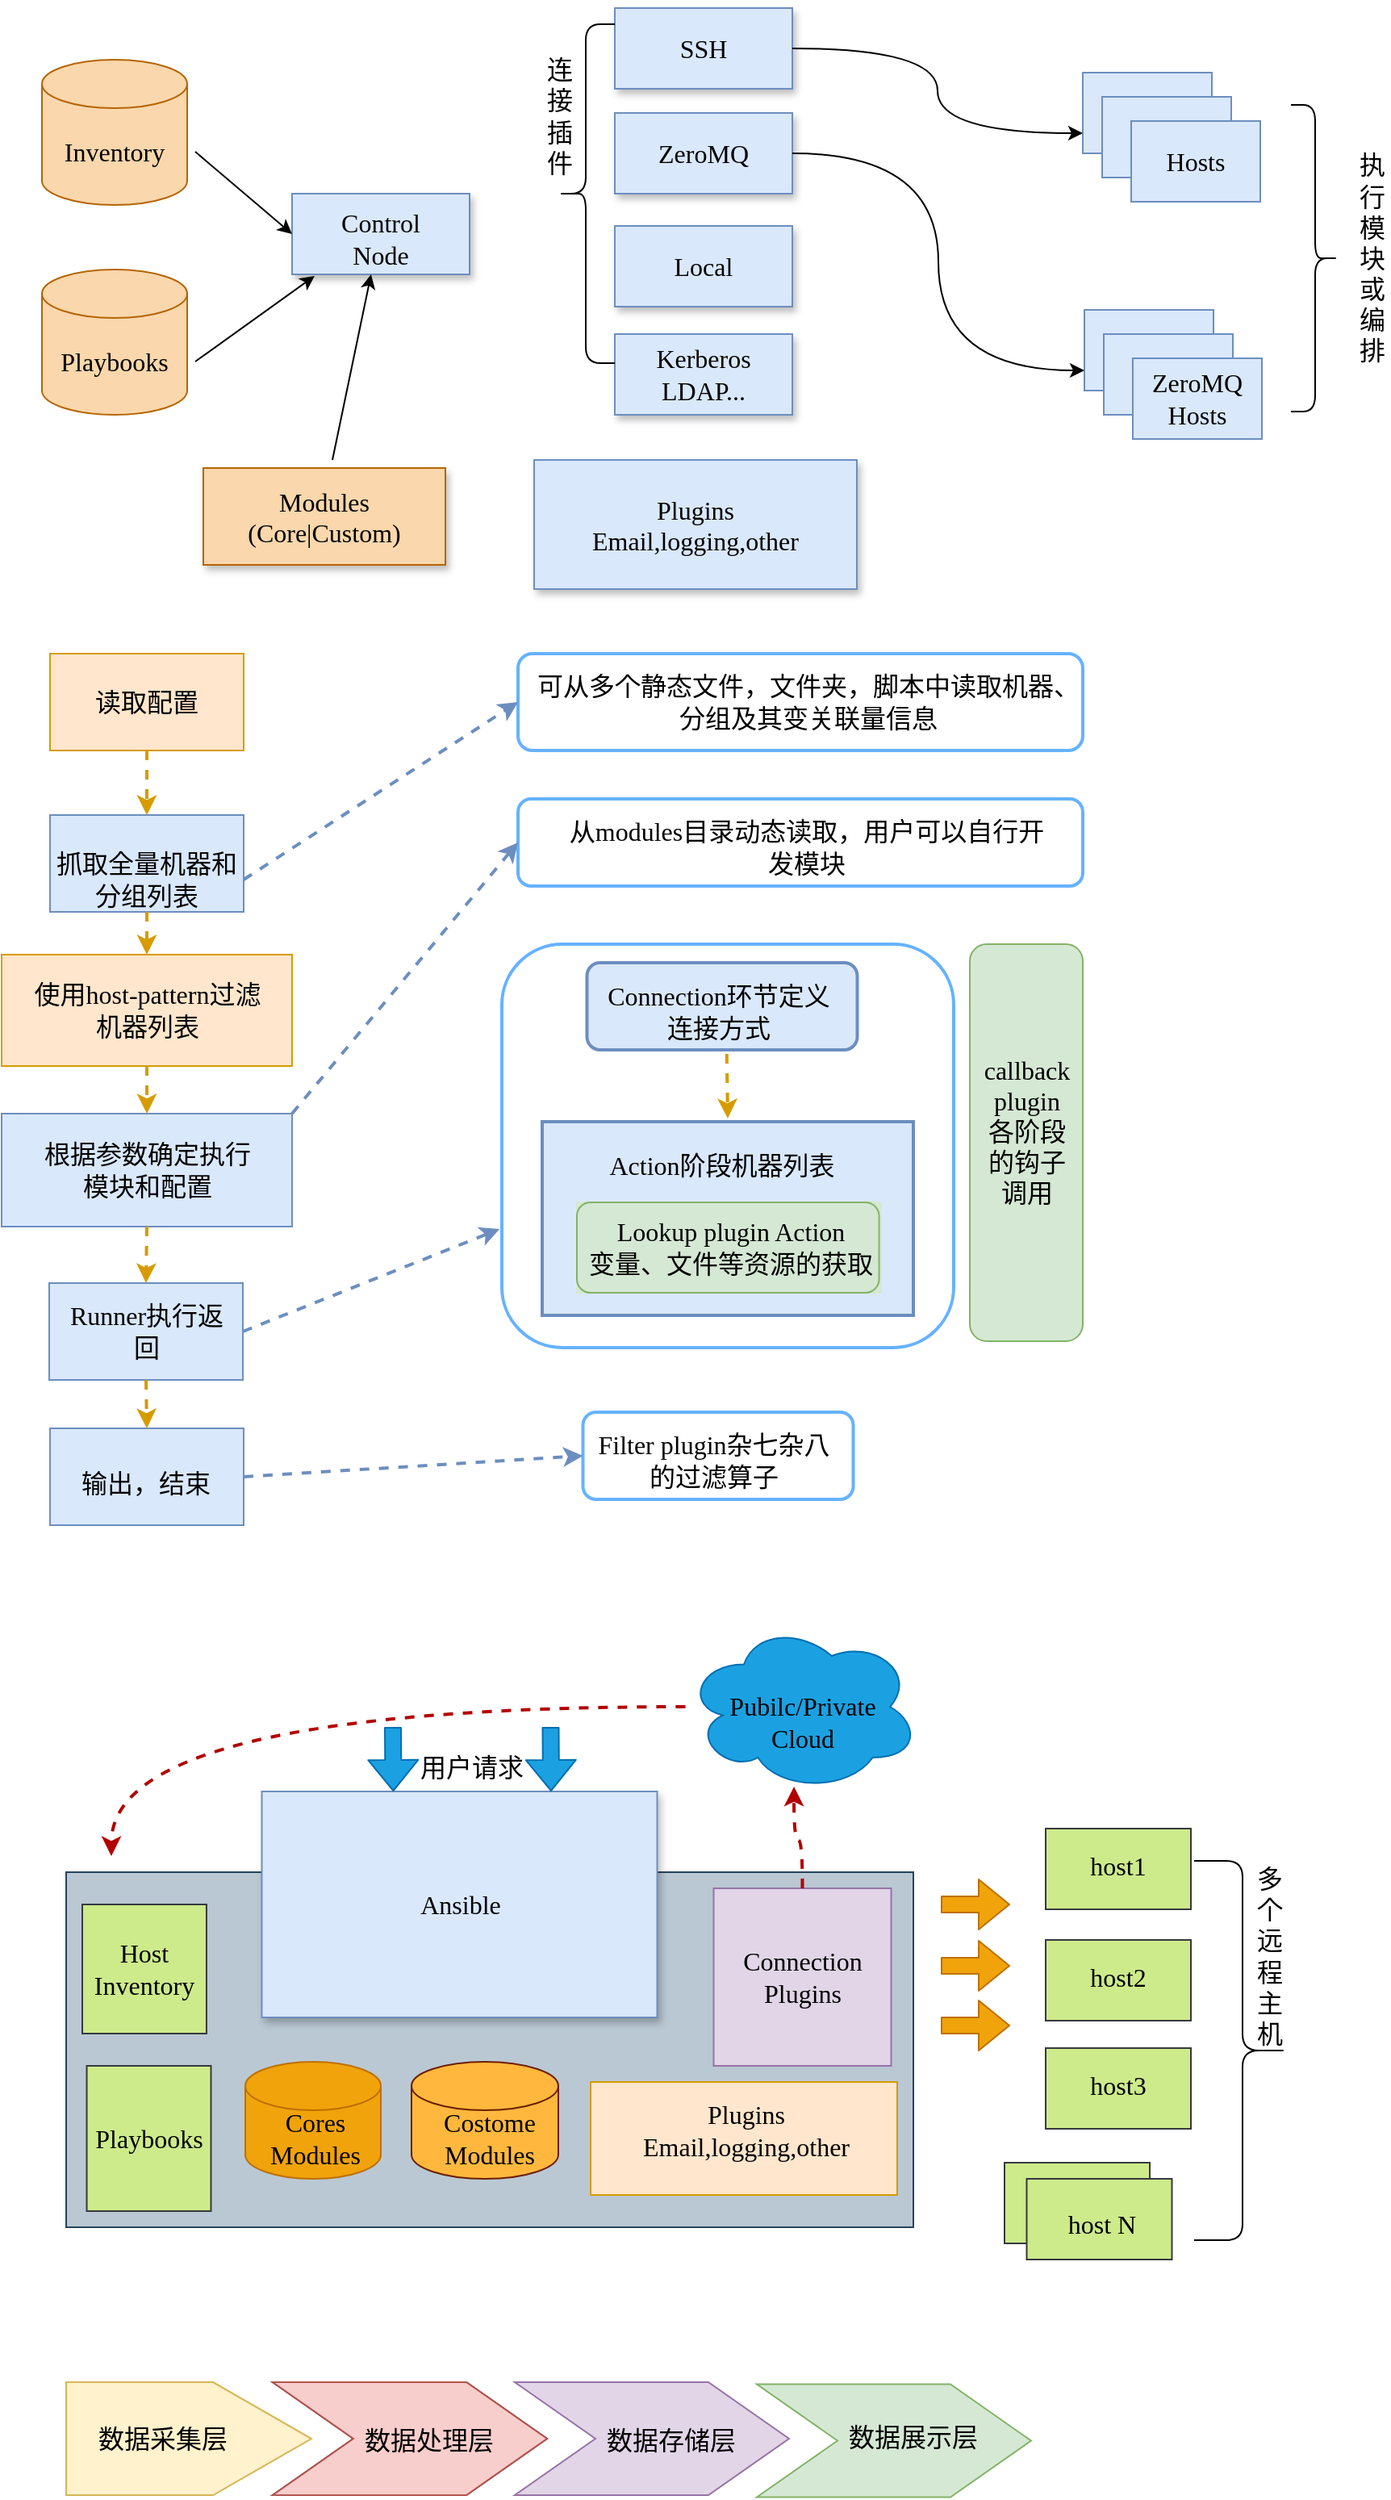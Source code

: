 <mxfile version="14.1.9" type="github">
  <diagram id="a67UG5sdM4cbgnvwOXtN" name="第 1 页">
    <mxGraphModel dx="1303" dy="1974" grid="1" gridSize="10" guides="1" tooltips="1" connect="1" arrows="1" fold="1" page="1" pageScale="1" pageWidth="827" pageHeight="1169" math="0" shadow="0">
      <root>
        <mxCell id="0" />
        <mxCell id="1" parent="0" />
        <mxCell id="unZ9kWCRVRVOXnhJh9XH-38" value="" style="group" vertex="1" connectable="0" parent="1">
          <mxGeometry x="40" y="-140" width="759" height="395" as="geometry" />
        </mxCell>
        <mxCell id="unZ9kWCRVRVOXnhJh9XH-1" value="" style="whiteSpace=wrap;html=1;fillColor=#bac8d3;strokeColor=#23445d;shadow=0;" vertex="1" parent="unZ9kWCRVRVOXnhJh9XH-38">
          <mxGeometry y="155" width="525" height="220" as="geometry" />
        </mxCell>
        <mxCell id="unZ9kWCRVRVOXnhJh9XH-2" value="" style="whiteSpace=wrap;html=1;fillColor=#dae8fc;strokeColor=#6c8ebf;shadow=1;" vertex="1" parent="unZ9kWCRVRVOXnhJh9XH-38">
          <mxGeometry x="121.25" y="105" width="245" height="140" as="geometry" />
        </mxCell>
        <mxCell id="unZ9kWCRVRVOXnhJh9XH-3" value="" style="whiteSpace=wrap;html=1;fillColor=#cdeb8b;strokeColor=#36393d;shadow=0;" vertex="1" parent="unZ9kWCRVRVOXnhJh9XH-38">
          <mxGeometry x="10" y="175" width="76.97" height="80" as="geometry" />
        </mxCell>
        <mxCell id="unZ9kWCRVRVOXnhJh9XH-4" value="" style="whiteSpace=wrap;html=1;fillColor=#cdeb8b;strokeColor=#36393d;shadow=0;" vertex="1" parent="unZ9kWCRVRVOXnhJh9XH-38">
          <mxGeometry x="12.77" y="275" width="76.97" height="90" as="geometry" />
        </mxCell>
        <mxCell id="unZ9kWCRVRVOXnhJh9XH-5" value="" style="whiteSpace=wrap;html=1;fillColor=#cdeb8b;strokeColor=#36393d;shadow=0;" vertex="1" parent="unZ9kWCRVRVOXnhJh9XH-38">
          <mxGeometry x="607" y="128" width="90" height="50" as="geometry" />
        </mxCell>
        <mxCell id="unZ9kWCRVRVOXnhJh9XH-7" value="" style="whiteSpace=wrap;html=1;fillColor=#e1d5e7;strokeColor=#9673a6;shadow=0;" vertex="1" parent="unZ9kWCRVRVOXnhJh9XH-38">
          <mxGeometry x="401.25" y="165" width="110" height="110" as="geometry" />
        </mxCell>
        <mxCell id="unZ9kWCRVRVOXnhJh9XH-8" value="" style="whiteSpace=wrap;html=1;fillColor=#ffe6cc;strokeColor=#d79b00;shadow=0;" vertex="1" parent="unZ9kWCRVRVOXnhJh9XH-38">
          <mxGeometry x="325" y="285" width="190" height="70" as="geometry" />
        </mxCell>
        <mxCell id="unZ9kWCRVRVOXnhJh9XH-9" value="" style="shape=cylinder3;whiteSpace=wrap;html=1;boundedLbl=1;backgroundOutline=1;size=15;fillColor=#f0a30a;strokeColor=#BD7000;fontColor=#ffffff;" vertex="1" parent="unZ9kWCRVRVOXnhJh9XH-38">
          <mxGeometry x="111" y="272.5" width="84" height="72.5" as="geometry" />
        </mxCell>
        <mxCell id="unZ9kWCRVRVOXnhJh9XH-10" value="" style="shape=cylinder3;whiteSpace=wrap;html=1;boundedLbl=1;backgroundOutline=1;size=15;strokeColor=#6D1F00;fontColor=#ffffff;fillColor=#FFB83D;" vertex="1" parent="unZ9kWCRVRVOXnhJh9XH-38">
          <mxGeometry x="214" y="272.5" width="91" height="72.5" as="geometry" />
        </mxCell>
        <mxCell id="unZ9kWCRVRVOXnhJh9XH-11" style="edgeStyle=orthogonalEdgeStyle;rounded=0;orthogonalLoop=1;jettySize=auto;html=1;fontFamily=Tahoma;fontSize=16;fontColor=#000000;curved=1;dashed=1;strokeWidth=2;fillColor=#e51400;strokeColor=#B20000;" edge="1" parent="unZ9kWCRVRVOXnhJh9XH-38" source="unZ9kWCRVRVOXnhJh9XH-12">
          <mxGeometry relative="1" as="geometry">
            <mxPoint x="385" y="58" as="sourcePoint" />
            <mxPoint x="28" y="145" as="targetPoint" />
            <Array as="points">
              <mxPoint x="28" y="53" />
            </Array>
          </mxGeometry>
        </mxCell>
        <mxCell id="unZ9kWCRVRVOXnhJh9XH-12" value="" style="ellipse;shape=cloud;whiteSpace=wrap;html=1;fillColor=#1ba1e2;strokeColor=#006EAF;fontColor=#ffffff;" vertex="1" parent="unZ9kWCRVRVOXnhJh9XH-38">
          <mxGeometry x="383.75" width="145" height="105" as="geometry" />
        </mxCell>
        <mxCell id="unZ9kWCRVRVOXnhJh9XH-6" style="edgeStyle=orthogonalEdgeStyle;curved=1;rounded=0;orthogonalLoop=1;jettySize=auto;html=1;exitX=0.5;exitY=0;exitDx=0;exitDy=0;entryX=0.464;entryY=0.971;entryDx=0;entryDy=0;entryPerimeter=0;dashed=1;strokeWidth=2;fontFamily=Tahoma;fontSize=16;fontColor=#000000;fillColor=#e51400;strokeColor=#B20000;" edge="1" parent="unZ9kWCRVRVOXnhJh9XH-38" source="unZ9kWCRVRVOXnhJh9XH-7" target="unZ9kWCRVRVOXnhJh9XH-12">
          <mxGeometry relative="1" as="geometry" />
        </mxCell>
        <mxCell id="unZ9kWCRVRVOXnhJh9XH-13" value="Ansible" style="text;html=1;strokeColor=none;fillColor=none;align=center;verticalAlign=middle;whiteSpace=wrap;fontFamily=Tahoma;fontSize=16;" vertex="1" parent="unZ9kWCRVRVOXnhJh9XH-38">
          <mxGeometry x="202.5" y="165" width="82.5" height="20" as="geometry" />
        </mxCell>
        <mxCell id="unZ9kWCRVRVOXnhJh9XH-14" value="&lt;div style=&quot;font-size: 16px;&quot;&gt;Connection&lt;/div&gt;&lt;div style=&quot;font-size: 16px;&quot;&gt;Plugins&lt;br style=&quot;font-size: 16px;&quot;&gt;&lt;/div&gt;" style="text;html=1;strokeColor=none;fillColor=none;align=center;verticalAlign=middle;whiteSpace=wrap;fontFamily=Tahoma;fontSize=16;" vertex="1" parent="unZ9kWCRVRVOXnhJh9XH-38">
          <mxGeometry x="415" y="210" width="82.5" height="20" as="geometry" />
        </mxCell>
        <mxCell id="unZ9kWCRVRVOXnhJh9XH-15" value="&lt;div style=&quot;font-size: 16px;&quot;&gt;Costome&lt;/div&gt;&lt;div style=&quot;font-size: 16px;&quot;&gt;Modules&lt;br style=&quot;font-size: 16px;&quot;&gt;&lt;/div&gt;" style="text;html=1;strokeColor=none;fillColor=none;align=center;verticalAlign=middle;whiteSpace=wrap;fontFamily=Tahoma;fontSize=16;" vertex="1" parent="unZ9kWCRVRVOXnhJh9XH-38">
          <mxGeometry x="221.25" y="310" width="82.5" height="20" as="geometry" />
        </mxCell>
        <mxCell id="unZ9kWCRVRVOXnhJh9XH-16" value="&lt;div&gt;Cores&lt;/div&gt;&lt;div&gt;Modules&lt;br&gt;&lt;/div&gt;" style="text;html=1;strokeColor=none;fillColor=none;align=center;verticalAlign=middle;whiteSpace=wrap;fontFamily=Tahoma;fontSize=16;" vertex="1" parent="unZ9kWCRVRVOXnhJh9XH-38">
          <mxGeometry x="112.75" y="310" width="82.5" height="20" as="geometry" />
        </mxCell>
        <mxCell id="unZ9kWCRVRVOXnhJh9XH-17" value="&lt;div&gt;Host&lt;/div&gt;&lt;div&gt;Inventory&lt;br&gt;&lt;/div&gt;" style="text;html=1;strokeColor=none;fillColor=none;align=center;verticalAlign=middle;whiteSpace=wrap;fontFamily=Tahoma;fontSize=16;" vertex="1" parent="unZ9kWCRVRVOXnhJh9XH-38">
          <mxGeometry x="7.24" y="205" width="82.5" height="20" as="geometry" />
        </mxCell>
        <mxCell id="unZ9kWCRVRVOXnhJh9XH-18" value="Playbooks" style="text;html=1;strokeColor=none;fillColor=none;align=center;verticalAlign=middle;whiteSpace=wrap;fontFamily=Tahoma;fontSize=16;" vertex="1" parent="unZ9kWCRVRVOXnhJh9XH-38">
          <mxGeometry x="9.5" y="310" width="82.5" height="20" as="geometry" />
        </mxCell>
        <mxCell id="unZ9kWCRVRVOXnhJh9XH-19" value="&lt;div&gt;Plugins&lt;/div&gt;&lt;div&gt;Email,logging,other&lt;br&gt;&lt;/div&gt;" style="text;html=1;strokeColor=none;fillColor=none;align=center;verticalAlign=middle;whiteSpace=wrap;fontFamily=Tahoma;fontSize=16;" vertex="1" parent="unZ9kWCRVRVOXnhJh9XH-38">
          <mxGeometry x="380" y="305" width="82.5" height="20" as="geometry" />
        </mxCell>
        <mxCell id="unZ9kWCRVRVOXnhJh9XH-20" value="host1" style="text;html=1;strokeColor=none;fillColor=none;align=center;verticalAlign=middle;whiteSpace=wrap;fontFamily=Tahoma;fontSize=16;" vertex="1" parent="unZ9kWCRVRVOXnhJh9XH-38">
          <mxGeometry x="617" y="138" width="70" height="25" as="geometry" />
        </mxCell>
        <mxCell id="unZ9kWCRVRVOXnhJh9XH-21" value="&lt;div&gt;Pubilc/Private&lt;/div&gt;&lt;div&gt;Cloud&lt;br&gt;&lt;/div&gt;" style="text;html=1;strokeColor=none;fillColor=none;align=center;verticalAlign=middle;whiteSpace=wrap;fontFamily=Tahoma;fontSize=16;" vertex="1" parent="unZ9kWCRVRVOXnhJh9XH-38">
          <mxGeometry x="415" y="51.5" width="82.5" height="20" as="geometry" />
        </mxCell>
        <mxCell id="unZ9kWCRVRVOXnhJh9XH-22" value="" style="curved=1;endArrow=classic;html=1;fontFamily=Tahoma;fontSize=16;fontColor=#000000;strokeColor=none;" edge="1" parent="unZ9kWCRVRVOXnhJh9XH-38">
          <mxGeometry width="50" height="50" relative="1" as="geometry">
            <mxPoint x="375.0" y="45" as="sourcePoint" />
            <mxPoint x="35" y="135" as="targetPoint" />
            <Array as="points">
              <mxPoint x="305" y="35" />
              <mxPoint x="165" y="55" />
            </Array>
          </mxGeometry>
        </mxCell>
        <mxCell id="unZ9kWCRVRVOXnhJh9XH-23" value="" style="whiteSpace=wrap;html=1;fillColor=#cdeb8b;strokeColor=#36393d;shadow=0;" vertex="1" parent="unZ9kWCRVRVOXnhJh9XH-38">
          <mxGeometry x="607" y="197" width="90" height="50" as="geometry" />
        </mxCell>
        <mxCell id="unZ9kWCRVRVOXnhJh9XH-24" value="host2" style="text;html=1;strokeColor=none;fillColor=none;align=center;verticalAlign=middle;whiteSpace=wrap;fontFamily=Tahoma;fontSize=16;" vertex="1" parent="unZ9kWCRVRVOXnhJh9XH-38">
          <mxGeometry x="617" y="207" width="70" height="25" as="geometry" />
        </mxCell>
        <mxCell id="unZ9kWCRVRVOXnhJh9XH-25" value="" style="whiteSpace=wrap;html=1;fillColor=#cdeb8b;strokeColor=#36393d;shadow=0;" vertex="1" parent="unZ9kWCRVRVOXnhJh9XH-38">
          <mxGeometry x="607" y="264" width="90" height="50" as="geometry" />
        </mxCell>
        <mxCell id="unZ9kWCRVRVOXnhJh9XH-26" value="host3" style="text;html=1;strokeColor=none;fillColor=none;align=center;verticalAlign=middle;whiteSpace=wrap;fontFamily=Tahoma;fontSize=16;" vertex="1" parent="unZ9kWCRVRVOXnhJh9XH-38">
          <mxGeometry x="617" y="274" width="70" height="25" as="geometry" />
        </mxCell>
        <mxCell id="unZ9kWCRVRVOXnhJh9XH-27" value="" style="whiteSpace=wrap;html=1;fillColor=#cdeb8b;strokeColor=#36393d;shadow=0;" vertex="1" parent="unZ9kWCRVRVOXnhJh9XH-38">
          <mxGeometry x="581.5" y="335" width="90" height="50" as="geometry" />
        </mxCell>
        <mxCell id="unZ9kWCRVRVOXnhJh9XH-28" value="" style="whiteSpace=wrap;html=1;fillColor=#cdeb8b;strokeColor=#36393d;shadow=0;" vertex="1" parent="unZ9kWCRVRVOXnhJh9XH-38">
          <mxGeometry x="595.25" y="345" width="90" height="50" as="geometry" />
        </mxCell>
        <mxCell id="unZ9kWCRVRVOXnhJh9XH-29" value="host N" style="text;html=1;strokeColor=none;fillColor=none;align=center;verticalAlign=middle;whiteSpace=wrap;fontFamily=Tahoma;fontSize=16;" vertex="1" parent="unZ9kWCRVRVOXnhJh9XH-38">
          <mxGeometry x="607" y="360" width="70" height="25" as="geometry" />
        </mxCell>
        <mxCell id="unZ9kWCRVRVOXnhJh9XH-30" value="" style="shape=flexArrow;endArrow=classic;html=1;strokeWidth=1;fontFamily=Tahoma;fontSize=16;fontColor=#000000;fillColor=#1ba1e2;strokeColor=#006EAF;" edge="1" parent="unZ9kWCRVRVOXnhJh9XH-38">
          <mxGeometry width="50" height="50" relative="1" as="geometry">
            <mxPoint x="202.5" y="65" as="sourcePoint" />
            <mxPoint x="202.75" y="105" as="targetPoint" />
          </mxGeometry>
        </mxCell>
        <mxCell id="unZ9kWCRVRVOXnhJh9XH-31" value="" style="shape=flexArrow;endArrow=classic;html=1;strokeWidth=1;fontFamily=Tahoma;fontSize=16;fontColor=#000000;fillColor=#1ba1e2;strokeColor=#006EAF;" edge="1" parent="unZ9kWCRVRVOXnhJh9XH-38">
          <mxGeometry width="50" height="50" relative="1" as="geometry">
            <mxPoint x="300.25" y="65" as="sourcePoint" />
            <mxPoint x="300.5" y="105" as="targetPoint" />
          </mxGeometry>
        </mxCell>
        <mxCell id="unZ9kWCRVRVOXnhJh9XH-32" value="用户请求" style="text;html=1;strokeColor=none;fillColor=none;align=center;verticalAlign=middle;whiteSpace=wrap;fontFamily=Verdana;fontSize=16;" vertex="1" parent="unZ9kWCRVRVOXnhJh9XH-38">
          <mxGeometry x="210" y="80" width="82.5" height="20" as="geometry" />
        </mxCell>
        <mxCell id="unZ9kWCRVRVOXnhJh9XH-33" value="" style="shape=flexArrow;endArrow=classic;html=1;strokeWidth=1;fontFamily=Tahoma;fontSize=16;fontColor=#000000;fillColor=#f0a30a;strokeColor=#BD7000;" edge="1" parent="unZ9kWCRVRVOXnhJh9XH-38">
          <mxGeometry width="50" height="50" relative="1" as="geometry">
            <mxPoint x="542" y="175" as="sourcePoint" />
            <mxPoint x="585.0" y="175" as="targetPoint" />
          </mxGeometry>
        </mxCell>
        <mxCell id="unZ9kWCRVRVOXnhJh9XH-34" value="" style="shape=flexArrow;endArrow=classic;html=1;strokeWidth=1;fontFamily=Tahoma;fontSize=16;fontColor=#000000;fillColor=#f0a30a;strokeColor=#BD7000;" edge="1" parent="unZ9kWCRVRVOXnhJh9XH-38">
          <mxGeometry width="50" height="50" relative="1" as="geometry">
            <mxPoint x="542" y="250" as="sourcePoint" />
            <mxPoint x="585.0" y="250" as="targetPoint" />
          </mxGeometry>
        </mxCell>
        <mxCell id="unZ9kWCRVRVOXnhJh9XH-35" value="" style="shape=flexArrow;endArrow=classic;html=1;strokeWidth=1;fontFamily=Tahoma;fontSize=16;fontColor=#000000;fillColor=#f0a30a;strokeColor=#BD7000;" edge="1" parent="unZ9kWCRVRVOXnhJh9XH-38">
          <mxGeometry width="50" height="50" relative="1" as="geometry">
            <mxPoint x="542" y="213" as="sourcePoint" />
            <mxPoint x="585.0" y="213" as="targetPoint" />
          </mxGeometry>
        </mxCell>
        <mxCell id="unZ9kWCRVRVOXnhJh9XH-36" value="" style="shape=curlyBracket;whiteSpace=wrap;html=1;rounded=1;fillColor=#FF8000;fontFamily=Verdana;fontSize=16;fontColor=#000000;shadow=0;direction=west;" vertex="1" parent="unZ9kWCRVRVOXnhJh9XH-38">
          <mxGeometry x="699" y="148" width="60" height="235" as="geometry" />
        </mxCell>
        <mxCell id="unZ9kWCRVRVOXnhJh9XH-37" value="多个远程主机" style="text;html=1;strokeColor=none;fillColor=none;align=center;verticalAlign=middle;whiteSpace=wrap;fontFamily=Tahoma;fontSize=16;" vertex="1" parent="unZ9kWCRVRVOXnhJh9XH-38">
          <mxGeometry x="736" y="139" width="20" height="135" as="geometry" />
        </mxCell>
        <mxCell id="unZ9kWCRVRVOXnhJh9XH-49" value="" style="group" vertex="1" connectable="0" parent="1">
          <mxGeometry x="40" y="331.01" width="597.98" height="71.25" as="geometry" />
        </mxCell>
        <mxCell id="unZ9kWCRVRVOXnhJh9XH-39" value="" style="shape=step;perimeter=stepPerimeter;whiteSpace=wrap;html=1;fixedSize=1;size=50;" vertex="1" parent="unZ9kWCRVRVOXnhJh9XH-49">
          <mxGeometry x="127.98" width="170" height="70" as="geometry" />
        </mxCell>
        <mxCell id="unZ9kWCRVRVOXnhJh9XH-40" value="" style="shape=offPageConnector;whiteSpace=wrap;html=1;rotation=-90;align=left;size=0.401;labelBackgroundColor=#ffffff;fillColor=#fff2cc;strokeColor=#d6b656;" vertex="1" parent="unZ9kWCRVRVOXnhJh9XH-49">
          <mxGeometry x="41.01" y="-41.01" width="70" height="152.02" as="geometry" />
        </mxCell>
        <mxCell id="unZ9kWCRVRVOXnhJh9XH-41" value="&lt;font style=&quot;font-size: 16px&quot;&gt;&lt;span&gt;数据采集层&lt;/span&gt;&lt;/font&gt;" style="text;html=1;strokeColor=none;fillColor=none;align=center;verticalAlign=middle;whiteSpace=wrap;fontFamily=Comic Sans MS;fontSize=18;" vertex="1" parent="unZ9kWCRVRVOXnhJh9XH-49">
          <mxGeometry x="15.48" y="22.5" width="90" height="25" as="geometry" />
        </mxCell>
        <mxCell id="unZ9kWCRVRVOXnhJh9XH-42" value="&lt;font style=&quot;font-size: 16px&quot;&gt;&lt;span&gt;数据处理层&lt;/span&gt;&lt;/font&gt;" style="text;html=1;strokeColor=none;fillColor=none;align=center;verticalAlign=middle;whiteSpace=wrap;fontFamily=Comic Sans MS;fontSize=18;" vertex="1" parent="unZ9kWCRVRVOXnhJh9XH-49">
          <mxGeometry x="175.48" y="22.5" width="100" height="27.5" as="geometry" />
        </mxCell>
        <mxCell id="unZ9kWCRVRVOXnhJh9XH-43" value="" style="shape=step;perimeter=stepPerimeter;whiteSpace=wrap;html=1;fixedSize=1;size=50;fillColor=#f8cecc;strokeColor=#b85450;" vertex="1" parent="unZ9kWCRVRVOXnhJh9XH-49">
          <mxGeometry x="127.98" width="170" height="70" as="geometry" />
        </mxCell>
        <mxCell id="unZ9kWCRVRVOXnhJh9XH-44" value="&lt;font style=&quot;font-size: 16px&quot;&gt;&lt;span&gt;数据处理层&lt;/span&gt;&lt;/font&gt;" style="text;html=1;strokeColor=none;fillColor=none;align=center;verticalAlign=middle;whiteSpace=wrap;fontFamily=Comic Sans MS;fontSize=18;" vertex="1" parent="unZ9kWCRVRVOXnhJh9XH-49">
          <mxGeometry x="175.48" y="22.5" width="100" height="27.5" as="geometry" />
        </mxCell>
        <mxCell id="unZ9kWCRVRVOXnhJh9XH-45" value="" style="shape=step;perimeter=stepPerimeter;whiteSpace=wrap;html=1;fixedSize=1;size=50;fillColor=#e1d5e7;strokeColor=#9673a6;" vertex="1" parent="unZ9kWCRVRVOXnhJh9XH-49">
          <mxGeometry x="277.98" width="170" height="70" as="geometry" />
        </mxCell>
        <mxCell id="unZ9kWCRVRVOXnhJh9XH-46" value="&lt;font style=&quot;font-size: 16px&quot;&gt;&lt;span&gt;数据存储层&lt;/span&gt;&lt;/font&gt;" style="text;html=1;strokeColor=none;fillColor=none;align=center;verticalAlign=middle;whiteSpace=wrap;fontFamily=Comic Sans MS;fontSize=18;" vertex="1" parent="unZ9kWCRVRVOXnhJh9XH-49">
          <mxGeometry x="325.48" y="22.5" width="100" height="27.5" as="geometry" />
        </mxCell>
        <mxCell id="unZ9kWCRVRVOXnhJh9XH-47" value="" style="shape=step;perimeter=stepPerimeter;whiteSpace=wrap;html=1;fixedSize=1;size=50;fillColor=#d5e8d4;strokeColor=#82b366;" vertex="1" parent="unZ9kWCRVRVOXnhJh9XH-49">
          <mxGeometry x="427.98" y="1.25" width="170" height="70" as="geometry" />
        </mxCell>
        <mxCell id="unZ9kWCRVRVOXnhJh9XH-48" value="&lt;font style=&quot;font-size: 16px&quot;&gt;&lt;span&gt;数据展示层&lt;/span&gt;&lt;/font&gt;" style="text;html=1;strokeColor=none;fillColor=none;align=center;verticalAlign=middle;whiteSpace=wrap;fontFamily=Comic Sans MS;fontSize=18;" vertex="1" parent="unZ9kWCRVRVOXnhJh9XH-49">
          <mxGeometry x="475.48" y="20" width="100" height="27.5" as="geometry" />
        </mxCell>
        <mxCell id="unZ9kWCRVRVOXnhJh9XH-123" value="" style="group" vertex="1" connectable="0" parent="1">
          <mxGeometry x="20" y="-1140" width="840" height="360" as="geometry" />
        </mxCell>
        <mxCell id="unZ9kWCRVRVOXnhJh9XH-86" value="" style="rounded=0;whiteSpace=wrap;html=1;shadow=1;fillColor=#dae8fc;fontFamily=Verdana;fontSize=16;strokeColor=#6c8ebf;" vertex="1" parent="unZ9kWCRVRVOXnhJh9XH-123">
          <mxGeometry x="310" y="280" width="200" height="80" as="geometry" />
        </mxCell>
        <mxCell id="unZ9kWCRVRVOXnhJh9XH-87" value="" style="shape=cylinder3;whiteSpace=wrap;html=1;boundedLbl=1;backgroundOutline=1;size=15;shadow=0;fillColor=#fad7ac;fontFamily=Verdana;fontSize=16;strokeColor=#b46504;" vertex="1" parent="unZ9kWCRVRVOXnhJh9XH-123">
          <mxGeometry x="5" y="162" width="90" height="90" as="geometry" />
        </mxCell>
        <mxCell id="unZ9kWCRVRVOXnhJh9XH-88" value="Inventory" style="text;html=1;strokeColor=none;fillColor=none;align=center;verticalAlign=middle;whiteSpace=wrap;rounded=0;shadow=1;fontFamily=Verdana;fontSize=16;fontColor=#000000;" vertex="1" parent="unZ9kWCRVRVOXnhJh9XH-123">
          <mxGeometry y="72" width="100" height="34" as="geometry" />
        </mxCell>
        <mxCell id="unZ9kWCRVRVOXnhJh9XH-89" value="" style="shape=cylinder3;whiteSpace=wrap;html=1;boundedLbl=1;backgroundOutline=1;size=15;shadow=0;fillColor=#fad7ac;fontFamily=Verdana;fontSize=16;strokeColor=#b46504;" vertex="1" parent="unZ9kWCRVRVOXnhJh9XH-123">
          <mxGeometry x="5" y="32" width="90" height="90" as="geometry" />
        </mxCell>
        <mxCell id="unZ9kWCRVRVOXnhJh9XH-91" value="Playbooks" style="text;html=1;strokeColor=none;fillColor=none;align=center;verticalAlign=middle;whiteSpace=wrap;rounded=0;shadow=0;fontFamily=Verdana;fontSize=16;fontColor=#000000;" vertex="1" parent="unZ9kWCRVRVOXnhJh9XH-123">
          <mxGeometry y="202" width="100" height="34" as="geometry" />
        </mxCell>
        <mxCell id="unZ9kWCRVRVOXnhJh9XH-93" value="Inventory" style="text;html=1;strokeColor=none;fillColor=none;align=center;verticalAlign=middle;whiteSpace=wrap;rounded=0;shadow=1;fontFamily=Verdana;fontSize=16;fontColor=#000000;" vertex="1" parent="unZ9kWCRVRVOXnhJh9XH-123">
          <mxGeometry y="72" width="100" height="34" as="geometry" />
        </mxCell>
        <mxCell id="unZ9kWCRVRVOXnhJh9XH-94" value="" style="rounded=0;whiteSpace=wrap;html=1;shadow=1;fillColor=#dae8fc;fontFamily=Verdana;fontSize=16;strokeColor=#6c8ebf;" vertex="1" parent="unZ9kWCRVRVOXnhJh9XH-123">
          <mxGeometry x="160" y="115" width="110" height="50" as="geometry" />
        </mxCell>
        <mxCell id="unZ9kWCRVRVOXnhJh9XH-90" style="edgeStyle=none;rounded=0;orthogonalLoop=1;jettySize=auto;html=1;exitX=1;exitY=0.5;exitDx=0;exitDy=0;entryX=0.127;entryY=1.02;entryDx=0;entryDy=0;entryPerimeter=0;strokeWidth=1;fontFamily=Verdana;fontSize=16;fontColor=#000000;" edge="1" parent="unZ9kWCRVRVOXnhJh9XH-123" source="unZ9kWCRVRVOXnhJh9XH-91" target="unZ9kWCRVRVOXnhJh9XH-94">
          <mxGeometry relative="1" as="geometry" />
        </mxCell>
        <mxCell id="unZ9kWCRVRVOXnhJh9XH-92" style="rounded=0;orthogonalLoop=1;jettySize=auto;html=1;exitX=1;exitY=0.5;exitDx=0;exitDy=0;entryX=0;entryY=0.5;entryDx=0;entryDy=0;strokeWidth=1;fontFamily=Verdana;fontSize=16;fontColor=#000000;" edge="1" parent="unZ9kWCRVRVOXnhJh9XH-123" source="unZ9kWCRVRVOXnhJh9XH-93" target="unZ9kWCRVRVOXnhJh9XH-94">
          <mxGeometry relative="1" as="geometry" />
        </mxCell>
        <mxCell id="unZ9kWCRVRVOXnhJh9XH-95" value="Control Node" style="text;html=1;strokeColor=none;fillColor=none;align=center;verticalAlign=middle;whiteSpace=wrap;rounded=0;shadow=1;fontFamily=Verdana;fontSize=16;fontColor=#000000;" vertex="1" parent="unZ9kWCRVRVOXnhJh9XH-123">
          <mxGeometry x="187" y="135" width="56" height="15" as="geometry" />
        </mxCell>
        <mxCell id="unZ9kWCRVRVOXnhJh9XH-97" value="" style="rounded=0;whiteSpace=wrap;html=1;shadow=1;fillColor=#dae8fc;fontFamily=Verdana;fontSize=16;strokeColor=#6c8ebf;" vertex="1" parent="unZ9kWCRVRVOXnhJh9XH-123">
          <mxGeometry x="360" width="110" height="50" as="geometry" />
        </mxCell>
        <mxCell id="unZ9kWCRVRVOXnhJh9XH-98" value="SSH" style="text;html=1;strokeColor=none;fillColor=none;align=center;verticalAlign=middle;whiteSpace=wrap;rounded=0;shadow=1;fontFamily=Verdana;fontSize=16;fontColor=#000000;" vertex="1" parent="unZ9kWCRVRVOXnhJh9XH-123">
          <mxGeometry x="387" y="15" width="56" height="20" as="geometry" />
        </mxCell>
        <mxCell id="unZ9kWCRVRVOXnhJh9XH-100" value="" style="rounded=0;whiteSpace=wrap;html=1;shadow=1;fillColor=#dae8fc;fontFamily=Verdana;fontSize=16;strokeColor=#6c8ebf;" vertex="1" parent="unZ9kWCRVRVOXnhJh9XH-123">
          <mxGeometry x="360" y="65" width="110" height="50" as="geometry" />
        </mxCell>
        <mxCell id="unZ9kWCRVRVOXnhJh9XH-101" value="ZeroMQ" style="text;html=1;strokeColor=none;fillColor=none;align=center;verticalAlign=middle;whiteSpace=wrap;rounded=0;shadow=1;fontFamily=Verdana;fontSize=16;fontColor=#000000;" vertex="1" parent="unZ9kWCRVRVOXnhJh9XH-123">
          <mxGeometry x="387" y="80" width="56" height="20" as="geometry" />
        </mxCell>
        <mxCell id="unZ9kWCRVRVOXnhJh9XH-102" value="" style="rounded=0;whiteSpace=wrap;html=1;shadow=1;fillColor=#dae8fc;fontFamily=Verdana;fontSize=16;strokeColor=#6c8ebf;" vertex="1" parent="unZ9kWCRVRVOXnhJh9XH-123">
          <mxGeometry x="360" y="135" width="110" height="50" as="geometry" />
        </mxCell>
        <mxCell id="unZ9kWCRVRVOXnhJh9XH-103" value="Local" style="text;html=1;strokeColor=none;fillColor=none;align=center;verticalAlign=middle;whiteSpace=wrap;rounded=0;shadow=1;fontFamily=Verdana;fontSize=16;fontColor=#000000;" vertex="1" parent="unZ9kWCRVRVOXnhJh9XH-123">
          <mxGeometry x="387" y="150" width="56" height="20" as="geometry" />
        </mxCell>
        <mxCell id="unZ9kWCRVRVOXnhJh9XH-104" value="" style="rounded=0;whiteSpace=wrap;html=1;shadow=1;fillColor=#dae8fc;fontFamily=Verdana;fontSize=16;strokeColor=#6c8ebf;" vertex="1" parent="unZ9kWCRVRVOXnhJh9XH-123">
          <mxGeometry x="360" y="202" width="110" height="50" as="geometry" />
        </mxCell>
        <mxCell id="unZ9kWCRVRVOXnhJh9XH-105" value="&lt;div&gt;Kerberos&lt;/div&gt;&lt;div&gt;LDAP...&lt;br&gt;&lt;/div&gt;" style="text;html=1;strokeColor=none;fillColor=none;align=center;verticalAlign=middle;whiteSpace=wrap;rounded=0;shadow=1;fontFamily=Verdana;fontSize=16;fontColor=#000000;" vertex="1" parent="unZ9kWCRVRVOXnhJh9XH-123">
          <mxGeometry x="387" y="217" width="56" height="20" as="geometry" />
        </mxCell>
        <mxCell id="unZ9kWCRVRVOXnhJh9XH-106" value="&lt;div align=&quot;center&quot;&gt;Plugins&lt;/div&gt;&lt;div align=&quot;center&quot;&gt;Email,logging,other&lt;br&gt;&lt;/div&gt;" style="text;whiteSpace=wrap;html=1;fontSize=16;fontFamily=Verdana;fontColor=#000000;align=center;" vertex="1" parent="unZ9kWCRVRVOXnhJh9XH-123">
          <mxGeometry x="320" y="295" width="180" height="50" as="geometry" />
        </mxCell>
        <mxCell id="unZ9kWCRVRVOXnhJh9XH-107" value="" style="rounded=0;whiteSpace=wrap;html=1;shadow=0;fillColor=#dae8fc;fontFamily=Verdana;fontSize=16;strokeColor=#6c8ebf;" vertex="1" parent="unZ9kWCRVRVOXnhJh9XH-123">
          <mxGeometry x="650" y="40" width="80" height="50" as="geometry" />
        </mxCell>
        <mxCell id="unZ9kWCRVRVOXnhJh9XH-96" style="edgeStyle=orthogonalEdgeStyle;curved=1;rounded=0;orthogonalLoop=1;jettySize=auto;html=1;exitX=1;exitY=0.5;exitDx=0;exitDy=0;entryX=0;entryY=0.75;entryDx=0;entryDy=0;strokeWidth=1;fontFamily=Verdana;fontSize=16;fontColor=#000000;" edge="1" parent="unZ9kWCRVRVOXnhJh9XH-123" source="unZ9kWCRVRVOXnhJh9XH-97" target="unZ9kWCRVRVOXnhJh9XH-107">
          <mxGeometry relative="1" as="geometry" />
        </mxCell>
        <mxCell id="unZ9kWCRVRVOXnhJh9XH-108" value="" style="rounded=0;whiteSpace=wrap;html=1;shadow=0;fillColor=#dae8fc;fontFamily=Verdana;fontSize=16;strokeColor=#6c8ebf;" vertex="1" parent="unZ9kWCRVRVOXnhJh9XH-123">
          <mxGeometry x="662" y="55" width="80" height="50" as="geometry" />
        </mxCell>
        <mxCell id="unZ9kWCRVRVOXnhJh9XH-109" value="" style="rounded=0;whiteSpace=wrap;html=1;shadow=0;fillColor=#dae8fc;fontFamily=Verdana;fontSize=16;strokeColor=#6c8ebf;" vertex="1" parent="unZ9kWCRVRVOXnhJh9XH-123">
          <mxGeometry x="680" y="70" width="80" height="50" as="geometry" />
        </mxCell>
        <mxCell id="unZ9kWCRVRVOXnhJh9XH-110" value="Hosts" style="text;html=1;strokeColor=none;fillColor=none;align=center;verticalAlign=middle;whiteSpace=wrap;rounded=0;shadow=1;fontFamily=Verdana;fontSize=16;fontColor=#000000;" vertex="1" parent="unZ9kWCRVRVOXnhJh9XH-123">
          <mxGeometry x="692" y="85" width="56" height="20" as="geometry" />
        </mxCell>
        <mxCell id="unZ9kWCRVRVOXnhJh9XH-111" value="" style="rounded=0;whiteSpace=wrap;html=1;shadow=0;fillColor=#dae8fc;fontFamily=Verdana;fontSize=16;strokeColor=#6c8ebf;" vertex="1" parent="unZ9kWCRVRVOXnhJh9XH-123">
          <mxGeometry x="651" y="187" width="80" height="50" as="geometry" />
        </mxCell>
        <mxCell id="unZ9kWCRVRVOXnhJh9XH-99" style="edgeStyle=orthogonalEdgeStyle;curved=1;rounded=0;orthogonalLoop=1;jettySize=auto;html=1;exitX=1;exitY=0.5;exitDx=0;exitDy=0;entryX=0;entryY=0.75;entryDx=0;entryDy=0;strokeWidth=1;fontFamily=Verdana;fontSize=16;fontColor=#000000;" edge="1" parent="unZ9kWCRVRVOXnhJh9XH-123" source="unZ9kWCRVRVOXnhJh9XH-100" target="unZ9kWCRVRVOXnhJh9XH-111">
          <mxGeometry relative="1" as="geometry" />
        </mxCell>
        <mxCell id="unZ9kWCRVRVOXnhJh9XH-112" value="" style="rounded=0;whiteSpace=wrap;html=1;shadow=0;fillColor=#dae8fc;fontFamily=Verdana;fontSize=16;strokeColor=#6c8ebf;" vertex="1" parent="unZ9kWCRVRVOXnhJh9XH-123">
          <mxGeometry x="663" y="202" width="80" height="50" as="geometry" />
        </mxCell>
        <mxCell id="unZ9kWCRVRVOXnhJh9XH-113" value="" style="rounded=0;whiteSpace=wrap;html=1;shadow=0;fillColor=#dae8fc;fontFamily=Verdana;fontSize=16;strokeColor=#6c8ebf;" vertex="1" parent="unZ9kWCRVRVOXnhJh9XH-123">
          <mxGeometry x="681" y="217" width="80" height="50" as="geometry" />
        </mxCell>
        <mxCell id="unZ9kWCRVRVOXnhJh9XH-114" value="&lt;div&gt;ZeroMQ&lt;/div&gt;&lt;div&gt;Hosts&lt;br&gt;&lt;/div&gt;" style="text;html=1;strokeColor=none;fillColor=none;align=center;verticalAlign=middle;whiteSpace=wrap;rounded=0;shadow=1;fontFamily=Verdana;fontSize=16;fontColor=#000000;" vertex="1" parent="unZ9kWCRVRVOXnhJh9XH-123">
          <mxGeometry x="693" y="232" width="56" height="20" as="geometry" />
        </mxCell>
        <mxCell id="unZ9kWCRVRVOXnhJh9XH-115" value="" style="shape=curlyBracket;whiteSpace=wrap;html=1;rounded=1;shadow=0;fillColor=#FFB83D;fontFamily=Verdana;fontSize=16;fontColor=#000000;direction=west;" vertex="1" parent="unZ9kWCRVRVOXnhJh9XH-123">
          <mxGeometry x="779" y="60" width="30" height="190" as="geometry" />
        </mxCell>
        <mxCell id="unZ9kWCRVRVOXnhJh9XH-116" value="执行模块或编排" style="text;html=1;strokeColor=none;fillColor=none;align=center;verticalAlign=middle;whiteSpace=wrap;rounded=0;shadow=0;fontFamily=Verdana;fontSize=16;fontColor=#000000;" vertex="1" parent="unZ9kWCRVRVOXnhJh9XH-123">
          <mxGeometry x="819" y="91" width="21" height="128" as="geometry" />
        </mxCell>
        <mxCell id="unZ9kWCRVRVOXnhJh9XH-117" value="" style="shape=curlyBracket;whiteSpace=wrap;html=1;rounded=1;shadow=0;fillColor=#FFB83D;fontFamily=Verdana;fontSize=16;fontColor=#000000;" vertex="1" parent="unZ9kWCRVRVOXnhJh9XH-123">
          <mxGeometry x="324" y="10" width="36" height="210" as="geometry" />
        </mxCell>
        <mxCell id="unZ9kWCRVRVOXnhJh9XH-118" value="连接插件" style="text;html=1;strokeColor=none;fillColor=none;align=center;verticalAlign=middle;whiteSpace=wrap;rounded=0;shadow=0;fontFamily=Verdana;fontSize=16;fontColor=#000000;" vertex="1" parent="unZ9kWCRVRVOXnhJh9XH-123">
          <mxGeometry x="316" y="18" width="20" height="98" as="geometry" />
        </mxCell>
        <mxCell id="unZ9kWCRVRVOXnhJh9XH-119" value="" style="rounded=0;whiteSpace=wrap;html=1;shadow=1;fillColor=#fad7ac;fontFamily=Verdana;fontSize=16;strokeColor=#b46504;" vertex="1" parent="unZ9kWCRVRVOXnhJh9XH-123">
          <mxGeometry x="105" y="285" width="150" height="60" as="geometry" />
        </mxCell>
        <mxCell id="unZ9kWCRVRVOXnhJh9XH-120" style="edgeStyle=none;rounded=0;orthogonalLoop=1;jettySize=auto;html=1;entryX=0.445;entryY=1;entryDx=0;entryDy=0;entryPerimeter=0;strokeWidth=1;fontFamily=Verdana;fontSize=16;fontColor=#000000;" edge="1" parent="unZ9kWCRVRVOXnhJh9XH-123" target="unZ9kWCRVRVOXnhJh9XH-94">
          <mxGeometry relative="1" as="geometry">
            <mxPoint x="185" y="280" as="sourcePoint" />
          </mxGeometry>
        </mxCell>
        <mxCell id="unZ9kWCRVRVOXnhJh9XH-121" value="&lt;div&gt;Modules&lt;/div&gt;&lt;div&gt;(Core|Custom)&lt;br&gt;&lt;/div&gt;" style="text;whiteSpace=wrap;html=1;fontSize=16;fontFamily=Verdana;fontColor=#000000;align=center;" vertex="1" parent="unZ9kWCRVRVOXnhJh9XH-123">
          <mxGeometry x="90" y="290" width="180" height="50" as="geometry" />
        </mxCell>
        <mxCell id="unZ9kWCRVRVOXnhJh9XH-125" value="" style="group" vertex="1" connectable="0" parent="1">
          <mxGeometry x="80" y="-740" width="590.5" height="540" as="geometry" />
        </mxCell>
        <mxCell id="unZ9kWCRVRVOXnhJh9XH-126" value="" style="rounded=1;whiteSpace=wrap;html=1;shadow=0;fillColor=none;fontFamily=Verdana;fontSize=16;strokeColor=#66B2FF;strokeWidth=2;" vertex="1" parent="unZ9kWCRVRVOXnhJh9XH-125">
          <mxGeometry x="230" y="180" width="280" height="250" as="geometry" />
        </mxCell>
        <mxCell id="unZ9kWCRVRVOXnhJh9XH-145" value="" style="rounded=1;whiteSpace=wrap;html=1;shadow=0;fontFamily=Verdana;fontSize=16;fillColor=none;strokeColor=#66B2FF;strokeWidth=2;" vertex="1" parent="unZ9kWCRVRVOXnhJh9XH-125">
          <mxGeometry x="240" width="350" height="60" as="geometry" />
        </mxCell>
        <mxCell id="unZ9kWCRVRVOXnhJh9XH-146" value="可从多个静态文件，文件夹，脚本中读取机器、分组及其变关联量信息" style="text;html=1;strokeColor=none;fillColor=none;align=center;verticalAlign=middle;whiteSpace=wrap;rounded=0;shadow=0;fontFamily=Verdana;fontSize=16;fontColor=#000000;" vertex="1" parent="unZ9kWCRVRVOXnhJh9XH-125">
          <mxGeometry x="250" y="20" width="340" height="20" as="geometry" />
        </mxCell>
        <mxCell id="unZ9kWCRVRVOXnhJh9XH-147" value="" style="rounded=1;whiteSpace=wrap;html=1;shadow=0;fillColor=none;fontFamily=Verdana;fontSize=16;strokeColor=#66B2FF;strokeWidth=2;" vertex="1" parent="unZ9kWCRVRVOXnhJh9XH-125">
          <mxGeometry x="240" y="90" width="350" height="54" as="geometry" />
        </mxCell>
        <mxCell id="unZ9kWCRVRVOXnhJh9XH-149" value="从modules目录动态读取，用户可以自行开发模块" style="text;html=1;strokeColor=none;fillColor=none;align=center;verticalAlign=middle;whiteSpace=wrap;rounded=0;shadow=0;fontFamily=Verdana;fontSize=16;fontColor=#000000;" vertex="1" parent="unZ9kWCRVRVOXnhJh9XH-125">
          <mxGeometry x="266.5" y="110" width="303.5" height="20" as="geometry" />
        </mxCell>
        <mxCell id="unZ9kWCRVRVOXnhJh9XH-150" value="" style="rounded=1;whiteSpace=wrap;html=1;shadow=0;fontFamily=Verdana;fontSize=16;strokeColor=#6c8ebf;strokeWidth=2;fillColor=#dae8fc;" vertex="1" parent="unZ9kWCRVRVOXnhJh9XH-125">
          <mxGeometry x="282.75" y="191.5" width="167.5" height="54" as="geometry" />
        </mxCell>
        <mxCell id="unZ9kWCRVRVOXnhJh9XH-151" value="Connection环节定义连接方式&lt;br&gt;" style="text;html=1;strokeColor=none;fillColor=none;align=center;verticalAlign=middle;whiteSpace=wrap;rounded=0;shadow=0;fontFamily=Verdana;fontSize=16;fontColor=#000000;" vertex="1" parent="unZ9kWCRVRVOXnhJh9XH-125">
          <mxGeometry x="287.75" y="211.5" width="152.5" height="20" as="geometry" />
        </mxCell>
        <mxCell id="unZ9kWCRVRVOXnhJh9XH-152" value="" style="rounded=1;whiteSpace=wrap;html=1;shadow=0;fillColor=none;fontFamily=Verdana;fontSize=16;strokeColor=#66B2FF;strokeWidth=2;" vertex="1" parent="unZ9kWCRVRVOXnhJh9XH-125">
          <mxGeometry x="280.25" y="470" width="167.5" height="54" as="geometry" />
        </mxCell>
        <mxCell id="unZ9kWCRVRVOXnhJh9XH-153" value="Filter plugin杂七杂八的过滤算子" style="text;html=1;strokeColor=none;fillColor=none;align=center;verticalAlign=middle;whiteSpace=wrap;rounded=0;shadow=0;fontFamily=Verdana;fontSize=16;fontColor=#000000;" vertex="1" parent="unZ9kWCRVRVOXnhJh9XH-125">
          <mxGeometry x="285.25" y="490" width="152.5" height="20" as="geometry" />
        </mxCell>
        <mxCell id="unZ9kWCRVRVOXnhJh9XH-154" value="" style="rounded=1;whiteSpace=wrap;html=1;shadow=0;fillColor=#d5e8d4;fontFamily=Verdana;fontSize=16;strokeColor=#82b366;" vertex="1" parent="unZ9kWCRVRVOXnhJh9XH-125">
          <mxGeometry x="520" y="180" width="70" height="246" as="geometry" />
        </mxCell>
        <mxCell id="unZ9kWCRVRVOXnhJh9XH-155" value="&lt;div&gt;callback plugin&lt;/div&gt;&lt;div&gt;各阶段&lt;/div&gt;&lt;div&gt;的钩子&lt;/div&gt;&lt;div&gt;调用&lt;/div&gt;" style="text;html=1;strokeColor=none;fillColor=none;align=center;verticalAlign=middle;whiteSpace=wrap;rounded=0;shadow=0;fontFamily=Verdana;fontSize=16;fontColor=#000000;" vertex="1" parent="unZ9kWCRVRVOXnhJh9XH-125">
          <mxGeometry x="519.5" y="245.5" width="71" height="100" as="geometry" />
        </mxCell>
        <mxCell id="unZ9kWCRVRVOXnhJh9XH-158" value="" style="group;strokeWidth=2;fillColor=#dae8fc;strokeColor=#6c8ebf;" vertex="1" connectable="0" parent="unZ9kWCRVRVOXnhJh9XH-125">
          <mxGeometry x="255" y="290" width="230" height="120" as="geometry" />
        </mxCell>
        <mxCell id="unZ9kWCRVRVOXnhJh9XH-159" value="Action阶段机器列表" style="text;html=1;strokeColor=none;fillColor=none;align=center;verticalAlign=middle;whiteSpace=wrap;rounded=0;shadow=0;fontFamily=Verdana;fontSize=16;fontColor=#000000;" vertex="1" parent="unZ9kWCRVRVOXnhJh9XH-158">
          <mxGeometry x="35.25" y="18" width="152.5" height="17" as="geometry" />
        </mxCell>
        <mxCell id="unZ9kWCRVRVOXnhJh9XH-160" value="" style="group;fillColor=#d5e8d4;strokeColor=#D5E8D4;" vertex="1" connectable="0" parent="unZ9kWCRVRVOXnhJh9XH-158">
          <mxGeometry x="21.5" y="50" width="188.5" height="56" as="geometry" />
        </mxCell>
        <mxCell id="unZ9kWCRVRVOXnhJh9XH-161" value="" style="rounded=1;whiteSpace=wrap;html=1;shadow=0;fontFamily=Verdana;fontSize=16;strokeColor=#82b366;fillColor=#d5e8d4;" vertex="1" parent="unZ9kWCRVRVOXnhJh9XH-160">
          <mxGeometry width="187.25" height="56" as="geometry" />
        </mxCell>
        <mxCell id="unZ9kWCRVRVOXnhJh9XH-162" value="&lt;div&gt;Lookup plugin Action&lt;/div&gt;&lt;div&gt;变量、文件等资源的获取&lt;/div&gt;" style="text;html=1;strokeColor=none;fillColor=none;align=center;verticalAlign=middle;whiteSpace=wrap;rounded=0;shadow=0;fontFamily=Verdana;fontSize=16;fontColor=#000000;" vertex="1" parent="unZ9kWCRVRVOXnhJh9XH-160">
          <mxGeometry x="6.37" y="5" width="177.63" height="46" as="geometry" />
        </mxCell>
        <mxCell id="unZ9kWCRVRVOXnhJh9XH-163" value="" style="endArrow=classic;html=1;dashed=1;strokeWidth=2;fontFamily=Verdana;fontSize=16;fontColor=#000000;exitX=0.547;exitY=1;exitDx=0;exitDy=0;exitPerimeter=0;fillColor=#ffe6cc;strokeColor=#d79b00;" edge="1" parent="unZ9kWCRVRVOXnhJh9XH-125">
          <mxGeometry width="50" height="50" relative="1" as="geometry">
            <mxPoint x="369.373" y="248.0" as="sourcePoint" />
            <mxPoint x="370" y="288" as="targetPoint" />
          </mxGeometry>
        </mxCell>
        <mxCell id="unZ9kWCRVRVOXnhJh9XH-127" value="" style="whiteSpace=wrap;html=1;fillColor=#ffe6cc;strokeColor=#d79b00;shadow=0;" vertex="1" parent="1">
          <mxGeometry x="30" y="-740" width="120" height="60" as="geometry" />
        </mxCell>
        <mxCell id="unZ9kWCRVRVOXnhJh9XH-128" value="" style="whiteSpace=wrap;html=1;fillColor=#dae8fc;strokeColor=#6c8ebf;shadow=0;" vertex="1" parent="1">
          <mxGeometry x="30" y="-640" width="120" height="60" as="geometry" />
        </mxCell>
        <mxCell id="unZ9kWCRVRVOXnhJh9XH-129" style="edgeStyle=none;rounded=0;orthogonalLoop=1;jettySize=auto;html=1;exitX=0.5;exitY=1;exitDx=0;exitDy=0;entryX=0.5;entryY=0;entryDx=0;entryDy=0;dashed=1;strokeWidth=2;fontFamily=Verdana;fontSize=16;fontColor=#000000;fillColor=#ffe6cc;strokeColor=#d79b00;" edge="1" parent="1" source="unZ9kWCRVRVOXnhJh9XH-127" target="unZ9kWCRVRVOXnhJh9XH-128">
          <mxGeometry relative="1" as="geometry" />
        </mxCell>
        <mxCell id="unZ9kWCRVRVOXnhJh9XH-130" value="" style="whiteSpace=wrap;html=1;fillColor=#ffe6cc;strokeColor=#d79b00;shadow=0;" vertex="1" parent="1">
          <mxGeometry y="-553.5" width="180" height="69" as="geometry" />
        </mxCell>
        <mxCell id="unZ9kWCRVRVOXnhJh9XH-131" style="edgeStyle=none;rounded=0;orthogonalLoop=1;jettySize=auto;html=1;exitX=0.5;exitY=1;exitDx=0;exitDy=0;dashed=1;strokeWidth=2;fontFamily=Verdana;fontSize=16;fontColor=#000000;fillColor=#ffe6cc;strokeColor=#d79b00;entryX=0.5;entryY=0;entryDx=0;entryDy=0;" edge="1" parent="1" source="unZ9kWCRVRVOXnhJh9XH-128" target="unZ9kWCRVRVOXnhJh9XH-130">
          <mxGeometry relative="1" as="geometry">
            <mxPoint x="89.706" y="-560" as="targetPoint" />
          </mxGeometry>
        </mxCell>
        <mxCell id="unZ9kWCRVRVOXnhJh9XH-132" value="" style="whiteSpace=wrap;html=1;fillColor=#dae8fc;strokeColor=#6c8ebf;shadow=0;" vertex="1" parent="1">
          <mxGeometry y="-455" width="180" height="70" as="geometry" />
        </mxCell>
        <mxCell id="unZ9kWCRVRVOXnhJh9XH-133" style="edgeStyle=none;rounded=0;orthogonalLoop=1;jettySize=auto;html=1;exitX=0.5;exitY=1;exitDx=0;exitDy=0;entryX=0.5;entryY=0;entryDx=0;entryDy=0;dashed=1;strokeWidth=2;fontFamily=Verdana;fontSize=16;fontColor=#000000;fillColor=#ffe6cc;strokeColor=#d79b00;" edge="1" parent="1" source="unZ9kWCRVRVOXnhJh9XH-130" target="unZ9kWCRVRVOXnhJh9XH-132">
          <mxGeometry relative="1" as="geometry" />
        </mxCell>
        <mxCell id="unZ9kWCRVRVOXnhJh9XH-135" value="" style="whiteSpace=wrap;html=1;fillColor=#dae8fc;strokeColor=#6c8ebf;shadow=0;" vertex="1" parent="1">
          <mxGeometry x="29.5" y="-350" width="120" height="60" as="geometry" />
        </mxCell>
        <mxCell id="unZ9kWCRVRVOXnhJh9XH-136" style="edgeStyle=none;rounded=0;orthogonalLoop=1;jettySize=auto;html=1;exitX=0.5;exitY=1;exitDx=0;exitDy=0;entryX=0.5;entryY=0;entryDx=0;entryDy=0;dashed=1;strokeWidth=2;fontFamily=Verdana;fontSize=16;fontColor=#000000;fillColor=#ffe6cc;strokeColor=#d79b00;" edge="1" parent="1" source="unZ9kWCRVRVOXnhJh9XH-132" target="unZ9kWCRVRVOXnhJh9XH-135">
          <mxGeometry relative="1" as="geometry" />
        </mxCell>
        <mxCell id="unZ9kWCRVRVOXnhJh9XH-137" value="" style="whiteSpace=wrap;html=1;fillColor=#dae8fc;strokeColor=#6c8ebf;shadow=0;" vertex="1" parent="1">
          <mxGeometry x="30" y="-260" width="120" height="60" as="geometry" />
        </mxCell>
        <mxCell id="unZ9kWCRVRVOXnhJh9XH-138" style="edgeStyle=none;rounded=0;orthogonalLoop=1;jettySize=auto;html=1;exitX=0.5;exitY=1;exitDx=0;exitDy=0;entryX=0.5;entryY=0;entryDx=0;entryDy=0;dashed=1;strokeWidth=2;fontFamily=Verdana;fontSize=16;fontColor=#000000;fillColor=#ffe6cc;strokeColor=#d79b00;" edge="1" parent="1" source="unZ9kWCRVRVOXnhJh9XH-135" target="unZ9kWCRVRVOXnhJh9XH-137">
          <mxGeometry relative="1" as="geometry" />
        </mxCell>
        <mxCell id="unZ9kWCRVRVOXnhJh9XH-139" value="读取配置" style="text;html=1;strokeColor=none;fillColor=none;align=center;verticalAlign=middle;whiteSpace=wrap;rounded=0;shadow=0;fontFamily=Verdana;fontSize=16;fontColor=#000000;" vertex="1" parent="1">
          <mxGeometry x="55" y="-720" width="70" height="20" as="geometry" />
        </mxCell>
        <mxCell id="unZ9kWCRVRVOXnhJh9XH-140" value="抓取全量机器和分组列表" style="text;html=1;strokeColor=none;fillColor=none;align=center;verticalAlign=middle;whiteSpace=wrap;rounded=0;shadow=0;fontFamily=Verdana;fontSize=16;fontColor=#000000;" vertex="1" parent="1">
          <mxGeometry x="30" y="-610" width="120" height="20" as="geometry" />
        </mxCell>
        <mxCell id="unZ9kWCRVRVOXnhJh9XH-141" value="使用host-pattern过滤机器列表" style="text;html=1;strokeColor=none;fillColor=none;align=center;verticalAlign=middle;whiteSpace=wrap;rounded=0;shadow=0;fontFamily=Verdana;fontSize=16;fontColor=#000000;" vertex="1" parent="1">
          <mxGeometry x="12.5" y="-529" width="155" height="20" as="geometry" />
        </mxCell>
        <mxCell id="unZ9kWCRVRVOXnhJh9XH-142" value="Runner执行返回" style="text;html=1;strokeColor=none;fillColor=none;align=center;verticalAlign=middle;whiteSpace=wrap;rounded=0;shadow=0;fontFamily=Verdana;fontSize=16;fontColor=#000000;" vertex="1" parent="1">
          <mxGeometry x="36.5" y="-330" width="106" height="20" as="geometry" />
        </mxCell>
        <mxCell id="unZ9kWCRVRVOXnhJh9XH-143" value="根据参数确定执行模块和配置" style="text;html=1;strokeColor=none;fillColor=none;align=center;verticalAlign=middle;whiteSpace=wrap;rounded=0;shadow=0;fontFamily=Verdana;fontSize=16;fontColor=#000000;" vertex="1" parent="1">
          <mxGeometry x="17.75" y="-430" width="144.5" height="20" as="geometry" />
        </mxCell>
        <mxCell id="unZ9kWCRVRVOXnhJh9XH-144" value="输出，结束" style="text;html=1;strokeColor=none;fillColor=none;align=center;verticalAlign=middle;whiteSpace=wrap;rounded=0;shadow=0;fontFamily=Verdana;fontSize=16;fontColor=#000000;" vertex="1" parent="1">
          <mxGeometry x="37" y="-236" width="105" height="20" as="geometry" />
        </mxCell>
        <mxCell id="unZ9kWCRVRVOXnhJh9XH-148" style="rounded=0;orthogonalLoop=1;jettySize=auto;html=1;exitX=1;exitY=0;exitDx=0;exitDy=0;entryX=0;entryY=0.5;entryDx=0;entryDy=0;dashed=1;strokeWidth=2;fontFamily=Verdana;fontSize=16;fontColor=#000000;fillColor=#dae8fc;strokeColor=#6c8ebf;" edge="1" parent="1" source="unZ9kWCRVRVOXnhJh9XH-132" target="unZ9kWCRVRVOXnhJh9XH-147">
          <mxGeometry relative="1" as="geometry" />
        </mxCell>
        <mxCell id="unZ9kWCRVRVOXnhJh9XH-134" style="edgeStyle=none;rounded=0;orthogonalLoop=1;jettySize=auto;html=1;exitX=1;exitY=0.5;exitDx=0;exitDy=0;dashed=1;strokeWidth=2;fontFamily=Verdana;fontSize=16;fontColor=#000000;fillColor=#dae8fc;strokeColor=#6c8ebf;entryX=-0.005;entryY=0.706;entryDx=0;entryDy=0;entryPerimeter=0;" edge="1" parent="1" source="unZ9kWCRVRVOXnhJh9XH-135" target="unZ9kWCRVRVOXnhJh9XH-126">
          <mxGeometry relative="1" as="geometry">
            <mxPoint x="307" y="-330" as="targetPoint" />
          </mxGeometry>
        </mxCell>
        <mxCell id="unZ9kWCRVRVOXnhJh9XH-156" style="edgeStyle=none;rounded=0;orthogonalLoop=1;jettySize=auto;html=1;exitX=1;exitY=0.5;exitDx=0;exitDy=0;entryX=0;entryY=0.5;entryDx=0;entryDy=0;dashed=1;strokeWidth=2;fontFamily=Verdana;fontSize=16;fontColor=#000000;fillColor=#dae8fc;strokeColor=#6c8ebf;" edge="1" parent="1" source="unZ9kWCRVRVOXnhJh9XH-137" target="unZ9kWCRVRVOXnhJh9XH-152">
          <mxGeometry relative="1" as="geometry" />
        </mxCell>
        <mxCell id="unZ9kWCRVRVOXnhJh9XH-157" value="" style="endArrow=classic;html=1;strokeWidth=2;fontFamily=Verdana;fontSize=16;fontColor=#000000;entryX=0;entryY=0.5;entryDx=0;entryDy=0;exitX=1;exitY=0.5;exitDx=0;exitDy=0;dashed=1;fillColor=#dae8fc;strokeColor=#6c8ebf;" edge="1" parent="1" source="unZ9kWCRVRVOXnhJh9XH-140" target="unZ9kWCRVRVOXnhJh9XH-145">
          <mxGeometry width="50" height="50" relative="1" as="geometry">
            <mxPoint x="170" y="-590" as="sourcePoint" />
            <mxPoint x="220" y="-640" as="targetPoint" />
          </mxGeometry>
        </mxCell>
      </root>
    </mxGraphModel>
  </diagram>
</mxfile>
